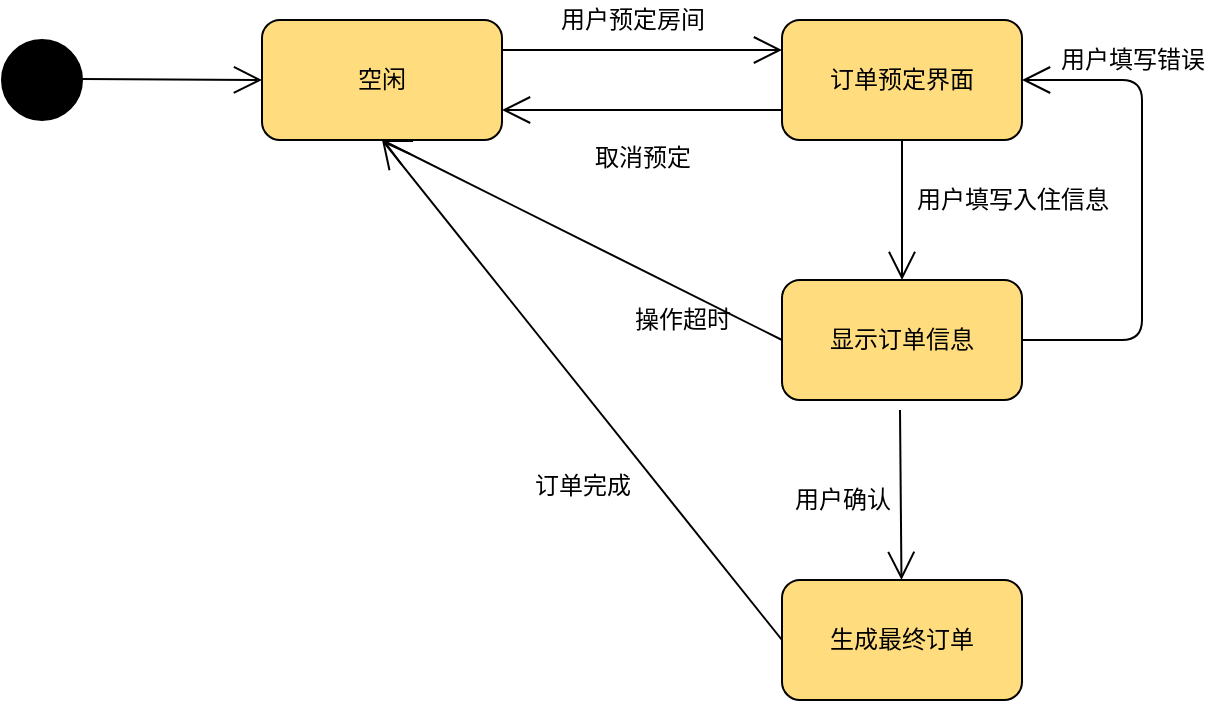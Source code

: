 <mxfile version="12.9.3" type="device"><diagram id="EYSq6qdYcqqWb__FZUza" name="第 1 页"><mxGraphModel dx="1008" dy="2829" grid="0" gridSize="10" guides="1" tooltips="1" connect="1" arrows="1" fold="1" page="1" pageScale="1" pageWidth="827" pageHeight="1169" math="0" shadow="0"><root><mxCell id="0"/><mxCell id="1" parent="0"/><mxCell id="H_a6gMuswkglAkLC-bVW-3" value="" style="ellipse;whiteSpace=wrap;html=1;aspect=fixed;fillColor=#000000;" parent="1" vertex="1"><mxGeometry x="110" y="-1590" width="40" height="40" as="geometry"/></mxCell><mxCell id="H_a6gMuswkglAkLC-bVW-7" value="空闲" style="rounded=1;whiteSpace=wrap;html=1;fillColor=#FFDC7D;" parent="1" vertex="1"><mxGeometry x="240" y="-1600" width="120" height="60" as="geometry"/></mxCell><mxCell id="H_a6gMuswkglAkLC-bVW-8" value="订单预定界面" style="rounded=1;whiteSpace=wrap;html=1;fillColor=#FFDC7D;" parent="1" vertex="1"><mxGeometry x="500" y="-1600" width="120" height="60" as="geometry"/></mxCell><mxCell id="H_a6gMuswkglAkLC-bVW-9" value="显示订单信息" style="rounded=1;whiteSpace=wrap;html=1;fillColor=#FFDC7D;" parent="1" vertex="1"><mxGeometry x="500" y="-1470" width="120" height="60" as="geometry"/></mxCell><mxCell id="H_a6gMuswkglAkLC-bVW-15" value="" style="endArrow=open;endFill=1;endSize=12;html=1;exitX=1;exitY=0.25;exitDx=0;exitDy=0;entryX=0;entryY=0.25;entryDx=0;entryDy=0;" parent="1" source="H_a6gMuswkglAkLC-bVW-7" target="H_a6gMuswkglAkLC-bVW-8" edge="1"><mxGeometry width="160" relative="1" as="geometry"><mxPoint x="370" y="-1580.5" as="sourcePoint"/><mxPoint x="440" y="-1580" as="targetPoint"/></mxGeometry></mxCell><mxCell id="H_a6gMuswkglAkLC-bVW-16" value="用户预定房间" style="text;html=1;align=center;verticalAlign=middle;resizable=0;points=[];autosize=1;" parent="1" vertex="1"><mxGeometry x="380" y="-1610" width="90" height="20" as="geometry"/></mxCell><mxCell id="H_a6gMuswkglAkLC-bVW-17" value="" style="endArrow=open;endFill=1;endSize=12;html=1;entryX=0.5;entryY=0;entryDx=0;entryDy=0;exitX=0.5;exitY=1;exitDx=0;exitDy=0;" parent="1" source="H_a6gMuswkglAkLC-bVW-8" target="H_a6gMuswkglAkLC-bVW-9" edge="1"><mxGeometry width="160" relative="1" as="geometry"><mxPoint x="330" y="-1520" as="sourcePoint"/><mxPoint x="490" y="-1520" as="targetPoint"/></mxGeometry></mxCell><mxCell id="H_a6gMuswkglAkLC-bVW-18" value="" style="endArrow=open;endFill=1;endSize=12;html=1;" parent="1" target="byXqPVZ_7BlCNjmHKdth-3" edge="1"><mxGeometry width="160" relative="1" as="geometry"><mxPoint x="559" y="-1405" as="sourcePoint"/><mxPoint x="500" y="-1560" as="targetPoint"/></mxGeometry></mxCell><mxCell id="H_a6gMuswkglAkLC-bVW-19" value="用户填写入住信息" style="text;html=1;align=center;verticalAlign=middle;resizable=0;points=[];autosize=1;" parent="1" vertex="1"><mxGeometry x="560" y="-1520" width="110" height="20" as="geometry"/></mxCell><mxCell id="H_a6gMuswkglAkLC-bVW-20" value="用户确认" style="text;html=1;align=center;verticalAlign=middle;resizable=0;points=[];autosize=1;" parent="1" vertex="1"><mxGeometry x="500" y="-1370" width="60" height="20" as="geometry"/></mxCell><mxCell id="H_a6gMuswkglAkLC-bVW-21" value="" style="endArrow=open;endFill=1;endSize=12;html=1;entryX=1;entryY=0.75;entryDx=0;entryDy=0;exitX=0;exitY=0.75;exitDx=0;exitDy=0;" parent="1" source="H_a6gMuswkglAkLC-bVW-8" target="H_a6gMuswkglAkLC-bVW-7" edge="1"><mxGeometry width="160" relative="1" as="geometry"><mxPoint x="340" y="-1560" as="sourcePoint"/><mxPoint x="500" y="-1560" as="targetPoint"/></mxGeometry></mxCell><mxCell id="H_a6gMuswkglAkLC-bVW-22" value="取消预定" style="text;html=1;align=center;verticalAlign=middle;resizable=0;points=[];autosize=1;" parent="1" vertex="1"><mxGeometry x="400" y="-1541" width="60" height="20" as="geometry"/></mxCell><mxCell id="H_a6gMuswkglAkLC-bVW-23" value="" style="endArrow=open;endFill=1;endSize=12;html=1;" parent="1" edge="1"><mxGeometry width="160" relative="1" as="geometry"><mxPoint x="150" y="-1570.5" as="sourcePoint"/><mxPoint x="240" y="-1570" as="targetPoint"/></mxGeometry></mxCell><mxCell id="byXqPVZ_7BlCNjmHKdth-3" value="生成最终订单" style="rounded=1;whiteSpace=wrap;html=1;fillColor=#FFDC7D;" parent="1" vertex="1"><mxGeometry x="500" y="-1320" width="120" height="60" as="geometry"/></mxCell><mxCell id="byXqPVZ_7BlCNjmHKdth-4" value="" style="endArrow=open;endFill=1;endSize=12;html=1;exitX=0;exitY=0.5;exitDx=0;exitDy=0;entryX=0.5;entryY=1;entryDx=0;entryDy=0;" parent="1" source="byXqPVZ_7BlCNjmHKdth-3" target="H_a6gMuswkglAkLC-bVW-7" edge="1"><mxGeometry width="160" relative="1" as="geometry"><mxPoint x="569" y="-1395" as="sourcePoint"/><mxPoint x="569.739" y="-1310" as="targetPoint"/></mxGeometry></mxCell><mxCell id="byXqPVZ_7BlCNjmHKdth-5" value="" style="endArrow=open;endFill=1;endSize=12;html=1;exitX=0;exitY=0.5;exitDx=0;exitDy=0;" parent="1" source="H_a6gMuswkglAkLC-bVW-9" edge="1"><mxGeometry width="160" relative="1" as="geometry"><mxPoint x="579" y="-1385" as="sourcePoint"/><mxPoint x="300" y="-1540" as="targetPoint"/></mxGeometry></mxCell><mxCell id="byXqPVZ_7BlCNjmHKdth-6" value="操作超时" style="text;html=1;align=center;verticalAlign=middle;resizable=0;points=[];autosize=1;" parent="1" vertex="1"><mxGeometry x="420" y="-1460" width="60" height="20" as="geometry"/></mxCell><mxCell id="byXqPVZ_7BlCNjmHKdth-8" value="订单完成" style="text;html=1;align=center;verticalAlign=middle;resizable=0;points=[];autosize=1;" parent="1" vertex="1"><mxGeometry x="370" y="-1377" width="60" height="20" as="geometry"/></mxCell><mxCell id="byXqPVZ_7BlCNjmHKdth-11" value="" style="endArrow=open;endFill=1;endSize=12;html=1;exitX=1;exitY=0.5;exitDx=0;exitDy=0;entryX=1;entryY=0.5;entryDx=0;entryDy=0;" parent="1" source="H_a6gMuswkglAkLC-bVW-9" target="H_a6gMuswkglAkLC-bVW-8" edge="1"><mxGeometry width="160" relative="1" as="geometry"><mxPoint x="569" y="-1395" as="sourcePoint"/><mxPoint x="690" y="-1520" as="targetPoint"/><Array as="points"><mxPoint x="680" y="-1440"/><mxPoint x="680" y="-1570"/></Array></mxGeometry></mxCell><mxCell id="byXqPVZ_7BlCNjmHKdth-12" value="用户填写错误" style="text;html=1;align=center;verticalAlign=middle;resizable=0;points=[];autosize=1;" parent="1" vertex="1"><mxGeometry x="630" y="-1590" width="90" height="20" as="geometry"/></mxCell></root></mxGraphModel></diagram></mxfile>
